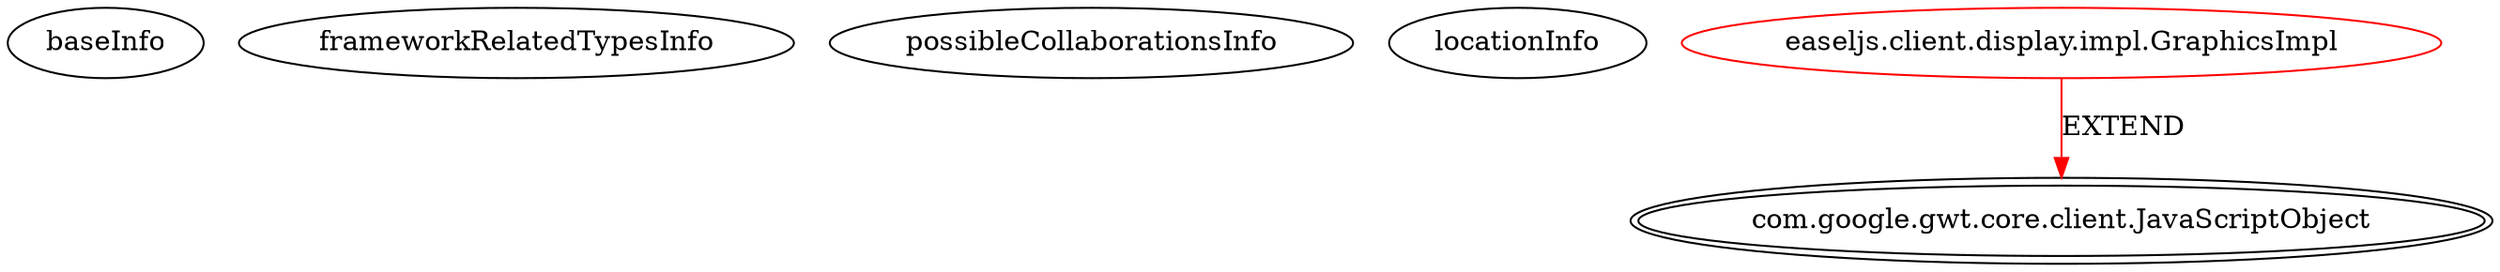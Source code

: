 digraph {
baseInfo[graphId=97,category="extension_graph",isAnonymous=false,possibleRelation=false]
frameworkRelatedTypesInfo[0="com.google.gwt.core.client.JavaScriptObject"]
possibleCollaborationsInfo[]
locationInfo[projectName="Coleim-easeljs-gwt_0.6",filePath="/Coleim-easeljs-gwt_0.6/easeljs-gwt_0.6-master/src/easeljs/client/display/impl/GraphicsImpl.java",contextSignature="GraphicsImpl",graphId="97"]
0[label="easeljs.client.display.impl.GraphicsImpl",vertexType="ROOT_CLIENT_CLASS_DECLARATION",isFrameworkType=false,color=red]
1[label="com.google.gwt.core.client.JavaScriptObject",vertexType="FRAMEWORK_CLASS_TYPE",isFrameworkType=true,peripheries=2]
0->1[label="EXTEND",color=red]
}
